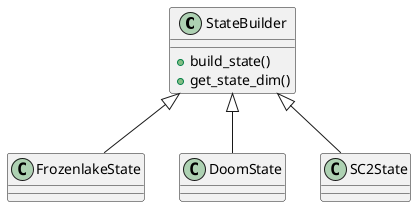 @startuml
scale 1

class StateBuilder {
    +build_state()
    +get_state_dim()
}

class FrozenlakeState {
}

class DoomState {
}

class SC2State{
}

StateBuilder <|-- FrozenlakeState
StateBuilder <|-- SC2State
StateBuilder <|-- DoomState

@enduml